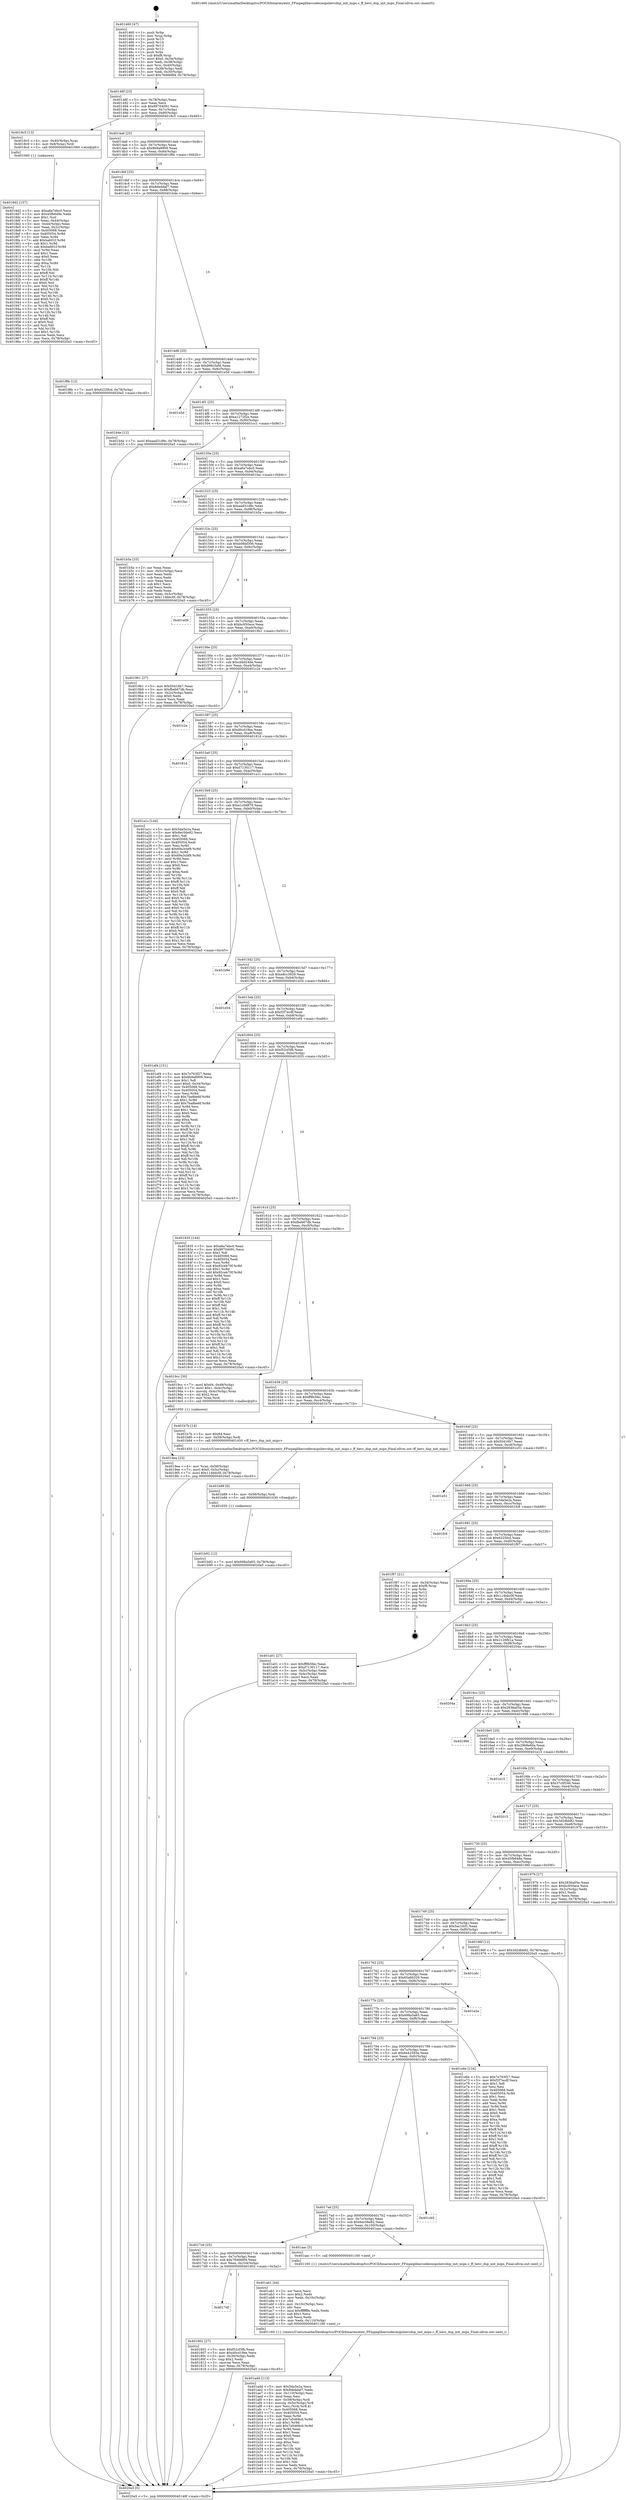 digraph "0x401460" {
  label = "0x401460 (/mnt/c/Users/mathe/Desktop/tcc/POCII/binaries/extr_FFmpeglibavcodecmipshevcdsp_init_mips.c_ff_hevc_dsp_init_mips_Final-ollvm.out::main(0))"
  labelloc = "t"
  node[shape=record]

  Entry [label="",width=0.3,height=0.3,shape=circle,fillcolor=black,style=filled]
  "0x40148f" [label="{
     0x40148f [23]\l
     | [instrs]\l
     &nbsp;&nbsp;0x40148f \<+3\>: mov -0x78(%rbp),%eax\l
     &nbsp;&nbsp;0x401492 \<+2\>: mov %eax,%ecx\l
     &nbsp;&nbsp;0x401494 \<+6\>: sub $0x89704091,%ecx\l
     &nbsp;&nbsp;0x40149a \<+3\>: mov %eax,-0x7c(%rbp)\l
     &nbsp;&nbsp;0x40149d \<+3\>: mov %ecx,-0x80(%rbp)\l
     &nbsp;&nbsp;0x4014a0 \<+6\>: je 00000000004018c5 \<main+0x465\>\l
  }"]
  "0x4018c5" [label="{
     0x4018c5 [13]\l
     | [instrs]\l
     &nbsp;&nbsp;0x4018c5 \<+4\>: mov -0x40(%rbp),%rax\l
     &nbsp;&nbsp;0x4018c9 \<+4\>: mov 0x8(%rax),%rdi\l
     &nbsp;&nbsp;0x4018cd \<+5\>: call 0000000000401060 \<atoi@plt\>\l
     | [calls]\l
     &nbsp;&nbsp;0x401060 \{1\} (unknown)\l
  }"]
  "0x4014a6" [label="{
     0x4014a6 [25]\l
     | [instrs]\l
     &nbsp;&nbsp;0x4014a6 \<+5\>: jmp 00000000004014ab \<main+0x4b\>\l
     &nbsp;&nbsp;0x4014ab \<+3\>: mov -0x7c(%rbp),%eax\l
     &nbsp;&nbsp;0x4014ae \<+5\>: sub $0x8b9a8909,%eax\l
     &nbsp;&nbsp;0x4014b3 \<+6\>: mov %eax,-0x84(%rbp)\l
     &nbsp;&nbsp;0x4014b9 \<+6\>: je 0000000000401f8b \<main+0xb2b\>\l
  }"]
  Exit [label="",width=0.3,height=0.3,shape=circle,fillcolor=black,style=filled,peripheries=2]
  "0x401f8b" [label="{
     0x401f8b [12]\l
     | [instrs]\l
     &nbsp;&nbsp;0x401f8b \<+7\>: movl $0x6225fcd,-0x78(%rbp)\l
     &nbsp;&nbsp;0x401f92 \<+5\>: jmp 00000000004020a5 \<main+0xc45\>\l
  }"]
  "0x4014bf" [label="{
     0x4014bf [25]\l
     | [instrs]\l
     &nbsp;&nbsp;0x4014bf \<+5\>: jmp 00000000004014c4 \<main+0x64\>\l
     &nbsp;&nbsp;0x4014c4 \<+3\>: mov -0x7c(%rbp),%eax\l
     &nbsp;&nbsp;0x4014c7 \<+5\>: sub $0x8deddaf7,%eax\l
     &nbsp;&nbsp;0x4014cc \<+6\>: mov %eax,-0x88(%rbp)\l
     &nbsp;&nbsp;0x4014d2 \<+6\>: je 0000000000401b4e \<main+0x6ee\>\l
  }"]
  "0x401b92" [label="{
     0x401b92 [12]\l
     | [instrs]\l
     &nbsp;&nbsp;0x401b92 \<+7\>: movl $0x698a5a65,-0x78(%rbp)\l
     &nbsp;&nbsp;0x401b99 \<+5\>: jmp 00000000004020a5 \<main+0xc45\>\l
  }"]
  "0x401b4e" [label="{
     0x401b4e [12]\l
     | [instrs]\l
     &nbsp;&nbsp;0x401b4e \<+7\>: movl $0xaad31d9c,-0x78(%rbp)\l
     &nbsp;&nbsp;0x401b55 \<+5\>: jmp 00000000004020a5 \<main+0xc45\>\l
  }"]
  "0x4014d8" [label="{
     0x4014d8 [25]\l
     | [instrs]\l
     &nbsp;&nbsp;0x4014d8 \<+5\>: jmp 00000000004014dd \<main+0x7d\>\l
     &nbsp;&nbsp;0x4014dd \<+3\>: mov -0x7c(%rbp),%eax\l
     &nbsp;&nbsp;0x4014e0 \<+5\>: sub $0x996c5efd,%eax\l
     &nbsp;&nbsp;0x4014e5 \<+6\>: mov %eax,-0x8c(%rbp)\l
     &nbsp;&nbsp;0x4014eb \<+6\>: je 0000000000401e5d \<main+0x9fd\>\l
  }"]
  "0x401b89" [label="{
     0x401b89 [9]\l
     | [instrs]\l
     &nbsp;&nbsp;0x401b89 \<+4\>: mov -0x58(%rbp),%rdi\l
     &nbsp;&nbsp;0x401b8d \<+5\>: call 0000000000401030 \<free@plt\>\l
     | [calls]\l
     &nbsp;&nbsp;0x401030 \{1\} (unknown)\l
  }"]
  "0x401e5d" [label="{
     0x401e5d\l
  }", style=dashed]
  "0x4014f1" [label="{
     0x4014f1 [25]\l
     | [instrs]\l
     &nbsp;&nbsp;0x4014f1 \<+5\>: jmp 00000000004014f6 \<main+0x96\>\l
     &nbsp;&nbsp;0x4014f6 \<+3\>: mov -0x7c(%rbp),%eax\l
     &nbsp;&nbsp;0x4014f9 \<+5\>: sub $0xa1272f2e,%eax\l
     &nbsp;&nbsp;0x4014fe \<+6\>: mov %eax,-0x90(%rbp)\l
     &nbsp;&nbsp;0x401504 \<+6\>: je 0000000000401cc1 \<main+0x861\>\l
  }"]
  "0x401add" [label="{
     0x401add [113]\l
     | [instrs]\l
     &nbsp;&nbsp;0x401add \<+5\>: mov $0x5da5e2a,%ecx\l
     &nbsp;&nbsp;0x401ae2 \<+5\>: mov $0x8deddaf7,%edx\l
     &nbsp;&nbsp;0x401ae7 \<+6\>: mov -0x110(%rbp),%esi\l
     &nbsp;&nbsp;0x401aed \<+3\>: imul %eax,%esi\l
     &nbsp;&nbsp;0x401af0 \<+4\>: mov -0x58(%rbp),%rdi\l
     &nbsp;&nbsp;0x401af4 \<+4\>: movslq -0x5c(%rbp),%r8\l
     &nbsp;&nbsp;0x401af8 \<+4\>: mov %esi,(%rdi,%r8,4)\l
     &nbsp;&nbsp;0x401afc \<+7\>: mov 0x405068,%eax\l
     &nbsp;&nbsp;0x401b03 \<+7\>: mov 0x405054,%esi\l
     &nbsp;&nbsp;0x401b0a \<+3\>: mov %eax,%r9d\l
     &nbsp;&nbsp;0x401b0d \<+7\>: sub $0x7a5468c0,%r9d\l
     &nbsp;&nbsp;0x401b14 \<+4\>: sub $0x1,%r9d\l
     &nbsp;&nbsp;0x401b18 \<+7\>: add $0x7a5468c0,%r9d\l
     &nbsp;&nbsp;0x401b1f \<+4\>: imul %r9d,%eax\l
     &nbsp;&nbsp;0x401b23 \<+3\>: and $0x1,%eax\l
     &nbsp;&nbsp;0x401b26 \<+3\>: cmp $0x0,%eax\l
     &nbsp;&nbsp;0x401b29 \<+4\>: sete %r10b\l
     &nbsp;&nbsp;0x401b2d \<+3\>: cmp $0xa,%esi\l
     &nbsp;&nbsp;0x401b30 \<+4\>: setl %r11b\l
     &nbsp;&nbsp;0x401b34 \<+3\>: mov %r10b,%bl\l
     &nbsp;&nbsp;0x401b37 \<+3\>: and %r11b,%bl\l
     &nbsp;&nbsp;0x401b3a \<+3\>: xor %r11b,%r10b\l
     &nbsp;&nbsp;0x401b3d \<+3\>: or %r10b,%bl\l
     &nbsp;&nbsp;0x401b40 \<+3\>: test $0x1,%bl\l
     &nbsp;&nbsp;0x401b43 \<+3\>: cmovne %edx,%ecx\l
     &nbsp;&nbsp;0x401b46 \<+3\>: mov %ecx,-0x78(%rbp)\l
     &nbsp;&nbsp;0x401b49 \<+5\>: jmp 00000000004020a5 \<main+0xc45\>\l
  }"]
  "0x401cc1" [label="{
     0x401cc1\l
  }", style=dashed]
  "0x40150a" [label="{
     0x40150a [25]\l
     | [instrs]\l
     &nbsp;&nbsp;0x40150a \<+5\>: jmp 000000000040150f \<main+0xaf\>\l
     &nbsp;&nbsp;0x40150f \<+3\>: mov -0x7c(%rbp),%eax\l
     &nbsp;&nbsp;0x401512 \<+5\>: sub $0xa6a7ebc0,%eax\l
     &nbsp;&nbsp;0x401517 \<+6\>: mov %eax,-0x94(%rbp)\l
     &nbsp;&nbsp;0x40151d \<+6\>: je 0000000000401fac \<main+0xb4c\>\l
  }"]
  "0x401ab1" [label="{
     0x401ab1 [44]\l
     | [instrs]\l
     &nbsp;&nbsp;0x401ab1 \<+2\>: xor %ecx,%ecx\l
     &nbsp;&nbsp;0x401ab3 \<+5\>: mov $0x2,%edx\l
     &nbsp;&nbsp;0x401ab8 \<+6\>: mov %edx,-0x10c(%rbp)\l
     &nbsp;&nbsp;0x401abe \<+1\>: cltd\l
     &nbsp;&nbsp;0x401abf \<+6\>: mov -0x10c(%rbp),%esi\l
     &nbsp;&nbsp;0x401ac5 \<+2\>: idiv %esi\l
     &nbsp;&nbsp;0x401ac7 \<+6\>: imul $0xfffffffe,%edx,%edx\l
     &nbsp;&nbsp;0x401acd \<+3\>: sub $0x1,%ecx\l
     &nbsp;&nbsp;0x401ad0 \<+2\>: sub %ecx,%edx\l
     &nbsp;&nbsp;0x401ad2 \<+6\>: mov %edx,-0x110(%rbp)\l
     &nbsp;&nbsp;0x401ad8 \<+5\>: call 0000000000401160 \<next_i\>\l
     | [calls]\l
     &nbsp;&nbsp;0x401160 \{1\} (/mnt/c/Users/mathe/Desktop/tcc/POCII/binaries/extr_FFmpeglibavcodecmipshevcdsp_init_mips.c_ff_hevc_dsp_init_mips_Final-ollvm.out::next_i)\l
  }"]
  "0x401fac" [label="{
     0x401fac\l
  }", style=dashed]
  "0x401523" [label="{
     0x401523 [25]\l
     | [instrs]\l
     &nbsp;&nbsp;0x401523 \<+5\>: jmp 0000000000401528 \<main+0xc8\>\l
     &nbsp;&nbsp;0x401528 \<+3\>: mov -0x7c(%rbp),%eax\l
     &nbsp;&nbsp;0x40152b \<+5\>: sub $0xaad31d9c,%eax\l
     &nbsp;&nbsp;0x401530 \<+6\>: mov %eax,-0x98(%rbp)\l
     &nbsp;&nbsp;0x401536 \<+6\>: je 0000000000401b5a \<main+0x6fa\>\l
  }"]
  "0x4019ea" [label="{
     0x4019ea [23]\l
     | [instrs]\l
     &nbsp;&nbsp;0x4019ea \<+4\>: mov %rax,-0x58(%rbp)\l
     &nbsp;&nbsp;0x4019ee \<+7\>: movl $0x0,-0x5c(%rbp)\l
     &nbsp;&nbsp;0x4019f5 \<+7\>: movl $0x114bbc0f,-0x78(%rbp)\l
     &nbsp;&nbsp;0x4019fc \<+5\>: jmp 00000000004020a5 \<main+0xc45\>\l
  }"]
  "0x401b5a" [label="{
     0x401b5a [33]\l
     | [instrs]\l
     &nbsp;&nbsp;0x401b5a \<+2\>: xor %eax,%eax\l
     &nbsp;&nbsp;0x401b5c \<+3\>: mov -0x5c(%rbp),%ecx\l
     &nbsp;&nbsp;0x401b5f \<+2\>: mov %eax,%edx\l
     &nbsp;&nbsp;0x401b61 \<+2\>: sub %ecx,%edx\l
     &nbsp;&nbsp;0x401b63 \<+2\>: mov %eax,%ecx\l
     &nbsp;&nbsp;0x401b65 \<+3\>: sub $0x1,%ecx\l
     &nbsp;&nbsp;0x401b68 \<+2\>: add %ecx,%edx\l
     &nbsp;&nbsp;0x401b6a \<+2\>: sub %edx,%eax\l
     &nbsp;&nbsp;0x401b6c \<+3\>: mov %eax,-0x5c(%rbp)\l
     &nbsp;&nbsp;0x401b6f \<+7\>: movl $0x114bbc0f,-0x78(%rbp)\l
     &nbsp;&nbsp;0x401b76 \<+5\>: jmp 00000000004020a5 \<main+0xc45\>\l
  }"]
  "0x40153c" [label="{
     0x40153c [25]\l
     | [instrs]\l
     &nbsp;&nbsp;0x40153c \<+5\>: jmp 0000000000401541 \<main+0xe1\>\l
     &nbsp;&nbsp;0x401541 \<+3\>: mov -0x7c(%rbp),%eax\l
     &nbsp;&nbsp;0x401544 \<+5\>: sub $0xb06bf306,%eax\l
     &nbsp;&nbsp;0x401549 \<+6\>: mov %eax,-0x9c(%rbp)\l
     &nbsp;&nbsp;0x40154f \<+6\>: je 0000000000401e09 \<main+0x9a9\>\l
  }"]
  "0x4018d2" [label="{
     0x4018d2 [157]\l
     | [instrs]\l
     &nbsp;&nbsp;0x4018d2 \<+5\>: mov $0xa6a7ebc0,%ecx\l
     &nbsp;&nbsp;0x4018d7 \<+5\>: mov $0x45fb648e,%edx\l
     &nbsp;&nbsp;0x4018dc \<+3\>: mov $0x1,%sil\l
     &nbsp;&nbsp;0x4018df \<+3\>: mov %eax,-0x44(%rbp)\l
     &nbsp;&nbsp;0x4018e2 \<+3\>: mov -0x44(%rbp),%eax\l
     &nbsp;&nbsp;0x4018e5 \<+3\>: mov %eax,-0x2c(%rbp)\l
     &nbsp;&nbsp;0x4018e8 \<+7\>: mov 0x405068,%eax\l
     &nbsp;&nbsp;0x4018ef \<+8\>: mov 0x405054,%r8d\l
     &nbsp;&nbsp;0x4018f7 \<+3\>: mov %eax,%r9d\l
     &nbsp;&nbsp;0x4018fa \<+7\>: add $0xba601f,%r9d\l
     &nbsp;&nbsp;0x401901 \<+4\>: sub $0x1,%r9d\l
     &nbsp;&nbsp;0x401905 \<+7\>: sub $0xba601f,%r9d\l
     &nbsp;&nbsp;0x40190c \<+4\>: imul %r9d,%eax\l
     &nbsp;&nbsp;0x401910 \<+3\>: and $0x1,%eax\l
     &nbsp;&nbsp;0x401913 \<+3\>: cmp $0x0,%eax\l
     &nbsp;&nbsp;0x401916 \<+4\>: sete %r10b\l
     &nbsp;&nbsp;0x40191a \<+4\>: cmp $0xa,%r8d\l
     &nbsp;&nbsp;0x40191e \<+4\>: setl %r11b\l
     &nbsp;&nbsp;0x401922 \<+3\>: mov %r10b,%bl\l
     &nbsp;&nbsp;0x401925 \<+3\>: xor $0xff,%bl\l
     &nbsp;&nbsp;0x401928 \<+3\>: mov %r11b,%r14b\l
     &nbsp;&nbsp;0x40192b \<+4\>: xor $0xff,%r14b\l
     &nbsp;&nbsp;0x40192f \<+4\>: xor $0x0,%sil\l
     &nbsp;&nbsp;0x401933 \<+3\>: mov %bl,%r15b\l
     &nbsp;&nbsp;0x401936 \<+4\>: and $0x0,%r15b\l
     &nbsp;&nbsp;0x40193a \<+3\>: and %sil,%r10b\l
     &nbsp;&nbsp;0x40193d \<+3\>: mov %r14b,%r12b\l
     &nbsp;&nbsp;0x401940 \<+4\>: and $0x0,%r12b\l
     &nbsp;&nbsp;0x401944 \<+3\>: and %sil,%r11b\l
     &nbsp;&nbsp;0x401947 \<+3\>: or %r10b,%r15b\l
     &nbsp;&nbsp;0x40194a \<+3\>: or %r11b,%r12b\l
     &nbsp;&nbsp;0x40194d \<+3\>: xor %r12b,%r15b\l
     &nbsp;&nbsp;0x401950 \<+3\>: or %r14b,%bl\l
     &nbsp;&nbsp;0x401953 \<+3\>: xor $0xff,%bl\l
     &nbsp;&nbsp;0x401956 \<+4\>: or $0x0,%sil\l
     &nbsp;&nbsp;0x40195a \<+3\>: and %sil,%bl\l
     &nbsp;&nbsp;0x40195d \<+3\>: or %bl,%r15b\l
     &nbsp;&nbsp;0x401960 \<+4\>: test $0x1,%r15b\l
     &nbsp;&nbsp;0x401964 \<+3\>: cmovne %edx,%ecx\l
     &nbsp;&nbsp;0x401967 \<+3\>: mov %ecx,-0x78(%rbp)\l
     &nbsp;&nbsp;0x40196a \<+5\>: jmp 00000000004020a5 \<main+0xc45\>\l
  }"]
  "0x401e09" [label="{
     0x401e09\l
  }", style=dashed]
  "0x401555" [label="{
     0x401555 [25]\l
     | [instrs]\l
     &nbsp;&nbsp;0x401555 \<+5\>: jmp 000000000040155a \<main+0xfa\>\l
     &nbsp;&nbsp;0x40155a \<+3\>: mov -0x7c(%rbp),%eax\l
     &nbsp;&nbsp;0x40155d \<+5\>: sub $0xbc950ace,%eax\l
     &nbsp;&nbsp;0x401562 \<+6\>: mov %eax,-0xa0(%rbp)\l
     &nbsp;&nbsp;0x401568 \<+6\>: je 00000000004019b1 \<main+0x551\>\l
  }"]
  "0x401460" [label="{
     0x401460 [47]\l
     | [instrs]\l
     &nbsp;&nbsp;0x401460 \<+1\>: push %rbp\l
     &nbsp;&nbsp;0x401461 \<+3\>: mov %rsp,%rbp\l
     &nbsp;&nbsp;0x401464 \<+2\>: push %r15\l
     &nbsp;&nbsp;0x401466 \<+2\>: push %r14\l
     &nbsp;&nbsp;0x401468 \<+2\>: push %r13\l
     &nbsp;&nbsp;0x40146a \<+2\>: push %r12\l
     &nbsp;&nbsp;0x40146c \<+1\>: push %rbx\l
     &nbsp;&nbsp;0x40146d \<+7\>: sub $0xf8,%rsp\l
     &nbsp;&nbsp;0x401474 \<+7\>: movl $0x0,-0x34(%rbp)\l
     &nbsp;&nbsp;0x40147b \<+3\>: mov %edi,-0x38(%rbp)\l
     &nbsp;&nbsp;0x40147e \<+4\>: mov %rsi,-0x40(%rbp)\l
     &nbsp;&nbsp;0x401482 \<+3\>: mov -0x38(%rbp),%edi\l
     &nbsp;&nbsp;0x401485 \<+3\>: mov %edi,-0x30(%rbp)\l
     &nbsp;&nbsp;0x401488 \<+7\>: movl $0x784668f4,-0x78(%rbp)\l
  }"]
  "0x4019b1" [label="{
     0x4019b1 [27]\l
     | [instrs]\l
     &nbsp;&nbsp;0x4019b1 \<+5\>: mov $0x50416b7,%eax\l
     &nbsp;&nbsp;0x4019b6 \<+5\>: mov $0xfbeb67db,%ecx\l
     &nbsp;&nbsp;0x4019bb \<+3\>: mov -0x2c(%rbp),%edx\l
     &nbsp;&nbsp;0x4019be \<+3\>: cmp $0x0,%edx\l
     &nbsp;&nbsp;0x4019c1 \<+3\>: cmove %ecx,%eax\l
     &nbsp;&nbsp;0x4019c4 \<+3\>: mov %eax,-0x78(%rbp)\l
     &nbsp;&nbsp;0x4019c7 \<+5\>: jmp 00000000004020a5 \<main+0xc45\>\l
  }"]
  "0x40156e" [label="{
     0x40156e [25]\l
     | [instrs]\l
     &nbsp;&nbsp;0x40156e \<+5\>: jmp 0000000000401573 \<main+0x113\>\l
     &nbsp;&nbsp;0x401573 \<+3\>: mov -0x7c(%rbp),%eax\l
     &nbsp;&nbsp;0x401576 \<+5\>: sub $0xcbbd24de,%eax\l
     &nbsp;&nbsp;0x40157b \<+6\>: mov %eax,-0xa4(%rbp)\l
     &nbsp;&nbsp;0x401581 \<+6\>: je 0000000000401c2e \<main+0x7ce\>\l
  }"]
  "0x4020a5" [label="{
     0x4020a5 [5]\l
     | [instrs]\l
     &nbsp;&nbsp;0x4020a5 \<+5\>: jmp 000000000040148f \<main+0x2f\>\l
  }"]
  "0x401c2e" [label="{
     0x401c2e\l
  }", style=dashed]
  "0x401587" [label="{
     0x401587 [25]\l
     | [instrs]\l
     &nbsp;&nbsp;0x401587 \<+5\>: jmp 000000000040158c \<main+0x12c\>\l
     &nbsp;&nbsp;0x40158c \<+3\>: mov -0x7c(%rbp),%eax\l
     &nbsp;&nbsp;0x40158f \<+5\>: sub $0xd0cd19ee,%eax\l
     &nbsp;&nbsp;0x401594 \<+6\>: mov %eax,-0xa8(%rbp)\l
     &nbsp;&nbsp;0x40159a \<+6\>: je 000000000040181d \<main+0x3bd\>\l
  }"]
  "0x4017df" [label="{
     0x4017df\l
  }", style=dashed]
  "0x40181d" [label="{
     0x40181d\l
  }", style=dashed]
  "0x4015a0" [label="{
     0x4015a0 [25]\l
     | [instrs]\l
     &nbsp;&nbsp;0x4015a0 \<+5\>: jmp 00000000004015a5 \<main+0x145\>\l
     &nbsp;&nbsp;0x4015a5 \<+3\>: mov -0x7c(%rbp),%eax\l
     &nbsp;&nbsp;0x4015a8 \<+5\>: sub $0xd7130117,%eax\l
     &nbsp;&nbsp;0x4015ad \<+6\>: mov %eax,-0xac(%rbp)\l
     &nbsp;&nbsp;0x4015b3 \<+6\>: je 0000000000401a1c \<main+0x5bc\>\l
  }"]
  "0x401802" [label="{
     0x401802 [27]\l
     | [instrs]\l
     &nbsp;&nbsp;0x401802 \<+5\>: mov $0xf52cf3fb,%eax\l
     &nbsp;&nbsp;0x401807 \<+5\>: mov $0xd0cd19ee,%ecx\l
     &nbsp;&nbsp;0x40180c \<+3\>: mov -0x30(%rbp),%edx\l
     &nbsp;&nbsp;0x40180f \<+3\>: cmp $0x2,%edx\l
     &nbsp;&nbsp;0x401812 \<+3\>: cmovne %ecx,%eax\l
     &nbsp;&nbsp;0x401815 \<+3\>: mov %eax,-0x78(%rbp)\l
     &nbsp;&nbsp;0x401818 \<+5\>: jmp 00000000004020a5 \<main+0xc45\>\l
  }"]
  "0x401a1c" [label="{
     0x401a1c [144]\l
     | [instrs]\l
     &nbsp;&nbsp;0x401a1c \<+5\>: mov $0x5da5e2a,%eax\l
     &nbsp;&nbsp;0x401a21 \<+5\>: mov $0x6ec56e82,%ecx\l
     &nbsp;&nbsp;0x401a26 \<+2\>: mov $0x1,%dl\l
     &nbsp;&nbsp;0x401a28 \<+7\>: mov 0x405068,%esi\l
     &nbsp;&nbsp;0x401a2f \<+7\>: mov 0x405054,%edi\l
     &nbsp;&nbsp;0x401a36 \<+3\>: mov %esi,%r8d\l
     &nbsp;&nbsp;0x401a39 \<+7\>: add $0x69a3cbf9,%r8d\l
     &nbsp;&nbsp;0x401a40 \<+4\>: sub $0x1,%r8d\l
     &nbsp;&nbsp;0x401a44 \<+7\>: sub $0x69a3cbf9,%r8d\l
     &nbsp;&nbsp;0x401a4b \<+4\>: imul %r8d,%esi\l
     &nbsp;&nbsp;0x401a4f \<+3\>: and $0x1,%esi\l
     &nbsp;&nbsp;0x401a52 \<+3\>: cmp $0x0,%esi\l
     &nbsp;&nbsp;0x401a55 \<+4\>: sete %r9b\l
     &nbsp;&nbsp;0x401a59 \<+3\>: cmp $0xa,%edi\l
     &nbsp;&nbsp;0x401a5c \<+4\>: setl %r10b\l
     &nbsp;&nbsp;0x401a60 \<+3\>: mov %r9b,%r11b\l
     &nbsp;&nbsp;0x401a63 \<+4\>: xor $0xff,%r11b\l
     &nbsp;&nbsp;0x401a67 \<+3\>: mov %r10b,%bl\l
     &nbsp;&nbsp;0x401a6a \<+3\>: xor $0xff,%bl\l
     &nbsp;&nbsp;0x401a6d \<+3\>: xor $0x0,%dl\l
     &nbsp;&nbsp;0x401a70 \<+3\>: mov %r11b,%r14b\l
     &nbsp;&nbsp;0x401a73 \<+4\>: and $0x0,%r14b\l
     &nbsp;&nbsp;0x401a77 \<+3\>: and %dl,%r9b\l
     &nbsp;&nbsp;0x401a7a \<+3\>: mov %bl,%r15b\l
     &nbsp;&nbsp;0x401a7d \<+4\>: and $0x0,%r15b\l
     &nbsp;&nbsp;0x401a81 \<+3\>: and %dl,%r10b\l
     &nbsp;&nbsp;0x401a84 \<+3\>: or %r9b,%r14b\l
     &nbsp;&nbsp;0x401a87 \<+3\>: or %r10b,%r15b\l
     &nbsp;&nbsp;0x401a8a \<+3\>: xor %r15b,%r14b\l
     &nbsp;&nbsp;0x401a8d \<+3\>: or %bl,%r11b\l
     &nbsp;&nbsp;0x401a90 \<+4\>: xor $0xff,%r11b\l
     &nbsp;&nbsp;0x401a94 \<+3\>: or $0x0,%dl\l
     &nbsp;&nbsp;0x401a97 \<+3\>: and %dl,%r11b\l
     &nbsp;&nbsp;0x401a9a \<+3\>: or %r11b,%r14b\l
     &nbsp;&nbsp;0x401a9d \<+4\>: test $0x1,%r14b\l
     &nbsp;&nbsp;0x401aa1 \<+3\>: cmovne %ecx,%eax\l
     &nbsp;&nbsp;0x401aa4 \<+3\>: mov %eax,-0x78(%rbp)\l
     &nbsp;&nbsp;0x401aa7 \<+5\>: jmp 00000000004020a5 \<main+0xc45\>\l
  }"]
  "0x4015b9" [label="{
     0x4015b9 [25]\l
     | [instrs]\l
     &nbsp;&nbsp;0x4015b9 \<+5\>: jmp 00000000004015be \<main+0x15e\>\l
     &nbsp;&nbsp;0x4015be \<+3\>: mov -0x7c(%rbp),%eax\l
     &nbsp;&nbsp;0x4015c1 \<+5\>: sub $0xe1c0d870,%eax\l
     &nbsp;&nbsp;0x4015c6 \<+6\>: mov %eax,-0xb0(%rbp)\l
     &nbsp;&nbsp;0x4015cc \<+6\>: je 0000000000401b9e \<main+0x73e\>\l
  }"]
  "0x4017c6" [label="{
     0x4017c6 [25]\l
     | [instrs]\l
     &nbsp;&nbsp;0x4017c6 \<+5\>: jmp 00000000004017cb \<main+0x36b\>\l
     &nbsp;&nbsp;0x4017cb \<+3\>: mov -0x7c(%rbp),%eax\l
     &nbsp;&nbsp;0x4017ce \<+5\>: sub $0x784668f4,%eax\l
     &nbsp;&nbsp;0x4017d3 \<+6\>: mov %eax,-0x104(%rbp)\l
     &nbsp;&nbsp;0x4017d9 \<+6\>: je 0000000000401802 \<main+0x3a2\>\l
  }"]
  "0x401b9e" [label="{
     0x401b9e\l
  }", style=dashed]
  "0x4015d2" [label="{
     0x4015d2 [25]\l
     | [instrs]\l
     &nbsp;&nbsp;0x4015d2 \<+5\>: jmp 00000000004015d7 \<main+0x177\>\l
     &nbsp;&nbsp;0x4015d7 \<+3\>: mov -0x7c(%rbp),%eax\l
     &nbsp;&nbsp;0x4015da \<+5\>: sub $0xe8cc3929,%eax\l
     &nbsp;&nbsp;0x4015df \<+6\>: mov %eax,-0xb4(%rbp)\l
     &nbsp;&nbsp;0x4015e5 \<+6\>: je 0000000000401d34 \<main+0x8d4\>\l
  }"]
  "0x401aac" [label="{
     0x401aac [5]\l
     | [instrs]\l
     &nbsp;&nbsp;0x401aac \<+5\>: call 0000000000401160 \<next_i\>\l
     | [calls]\l
     &nbsp;&nbsp;0x401160 \{1\} (/mnt/c/Users/mathe/Desktop/tcc/POCII/binaries/extr_FFmpeglibavcodecmipshevcdsp_init_mips.c_ff_hevc_dsp_init_mips_Final-ollvm.out::next_i)\l
  }"]
  "0x401d34" [label="{
     0x401d34\l
  }", style=dashed]
  "0x4015eb" [label="{
     0x4015eb [25]\l
     | [instrs]\l
     &nbsp;&nbsp;0x4015eb \<+5\>: jmp 00000000004015f0 \<main+0x190\>\l
     &nbsp;&nbsp;0x4015f0 \<+3\>: mov -0x7c(%rbp),%eax\l
     &nbsp;&nbsp;0x4015f3 \<+5\>: sub $0xf2f7ecdf,%eax\l
     &nbsp;&nbsp;0x4015f8 \<+6\>: mov %eax,-0xb8(%rbp)\l
     &nbsp;&nbsp;0x4015fe \<+6\>: je 0000000000401ef4 \<main+0xa94\>\l
  }"]
  "0x4017ad" [label="{
     0x4017ad [25]\l
     | [instrs]\l
     &nbsp;&nbsp;0x4017ad \<+5\>: jmp 00000000004017b2 \<main+0x352\>\l
     &nbsp;&nbsp;0x4017b2 \<+3\>: mov -0x7c(%rbp),%eax\l
     &nbsp;&nbsp;0x4017b5 \<+5\>: sub $0x6ec56e82,%eax\l
     &nbsp;&nbsp;0x4017ba \<+6\>: mov %eax,-0x100(%rbp)\l
     &nbsp;&nbsp;0x4017c0 \<+6\>: je 0000000000401aac \<main+0x64c\>\l
  }"]
  "0x401ef4" [label="{
     0x401ef4 [151]\l
     | [instrs]\l
     &nbsp;&nbsp;0x401ef4 \<+5\>: mov $0x7e763f27,%eax\l
     &nbsp;&nbsp;0x401ef9 \<+5\>: mov $0x8b9a8909,%ecx\l
     &nbsp;&nbsp;0x401efe \<+2\>: mov $0x1,%dl\l
     &nbsp;&nbsp;0x401f00 \<+7\>: movl $0x0,-0x34(%rbp)\l
     &nbsp;&nbsp;0x401f07 \<+7\>: mov 0x405068,%esi\l
     &nbsp;&nbsp;0x401f0e \<+7\>: mov 0x405054,%edi\l
     &nbsp;&nbsp;0x401f15 \<+3\>: mov %esi,%r8d\l
     &nbsp;&nbsp;0x401f18 \<+7\>: sub $0x7ba8be6f,%r8d\l
     &nbsp;&nbsp;0x401f1f \<+4\>: sub $0x1,%r8d\l
     &nbsp;&nbsp;0x401f23 \<+7\>: add $0x7ba8be6f,%r8d\l
     &nbsp;&nbsp;0x401f2a \<+4\>: imul %r8d,%esi\l
     &nbsp;&nbsp;0x401f2e \<+3\>: and $0x1,%esi\l
     &nbsp;&nbsp;0x401f31 \<+3\>: cmp $0x0,%esi\l
     &nbsp;&nbsp;0x401f34 \<+4\>: sete %r9b\l
     &nbsp;&nbsp;0x401f38 \<+3\>: cmp $0xa,%edi\l
     &nbsp;&nbsp;0x401f3b \<+4\>: setl %r10b\l
     &nbsp;&nbsp;0x401f3f \<+3\>: mov %r9b,%r11b\l
     &nbsp;&nbsp;0x401f42 \<+4\>: xor $0xff,%r11b\l
     &nbsp;&nbsp;0x401f46 \<+3\>: mov %r10b,%bl\l
     &nbsp;&nbsp;0x401f49 \<+3\>: xor $0xff,%bl\l
     &nbsp;&nbsp;0x401f4c \<+3\>: xor $0x1,%dl\l
     &nbsp;&nbsp;0x401f4f \<+3\>: mov %r11b,%r14b\l
     &nbsp;&nbsp;0x401f52 \<+4\>: and $0xff,%r14b\l
     &nbsp;&nbsp;0x401f56 \<+3\>: and %dl,%r9b\l
     &nbsp;&nbsp;0x401f59 \<+3\>: mov %bl,%r15b\l
     &nbsp;&nbsp;0x401f5c \<+4\>: and $0xff,%r15b\l
     &nbsp;&nbsp;0x401f60 \<+3\>: and %dl,%r10b\l
     &nbsp;&nbsp;0x401f63 \<+3\>: or %r9b,%r14b\l
     &nbsp;&nbsp;0x401f66 \<+3\>: or %r10b,%r15b\l
     &nbsp;&nbsp;0x401f69 \<+3\>: xor %r15b,%r14b\l
     &nbsp;&nbsp;0x401f6c \<+3\>: or %bl,%r11b\l
     &nbsp;&nbsp;0x401f6f \<+4\>: xor $0xff,%r11b\l
     &nbsp;&nbsp;0x401f73 \<+3\>: or $0x1,%dl\l
     &nbsp;&nbsp;0x401f76 \<+3\>: and %dl,%r11b\l
     &nbsp;&nbsp;0x401f79 \<+3\>: or %r11b,%r14b\l
     &nbsp;&nbsp;0x401f7c \<+4\>: test $0x1,%r14b\l
     &nbsp;&nbsp;0x401f80 \<+3\>: cmovne %ecx,%eax\l
     &nbsp;&nbsp;0x401f83 \<+3\>: mov %eax,-0x78(%rbp)\l
     &nbsp;&nbsp;0x401f86 \<+5\>: jmp 00000000004020a5 \<main+0xc45\>\l
  }"]
  "0x401604" [label="{
     0x401604 [25]\l
     | [instrs]\l
     &nbsp;&nbsp;0x401604 \<+5\>: jmp 0000000000401609 \<main+0x1a9\>\l
     &nbsp;&nbsp;0x401609 \<+3\>: mov -0x7c(%rbp),%eax\l
     &nbsp;&nbsp;0x40160c \<+5\>: sub $0xf52cf3fb,%eax\l
     &nbsp;&nbsp;0x401611 \<+6\>: mov %eax,-0xbc(%rbp)\l
     &nbsp;&nbsp;0x401617 \<+6\>: je 0000000000401835 \<main+0x3d5\>\l
  }"]
  "0x401cb5" [label="{
     0x401cb5\l
  }", style=dashed]
  "0x401835" [label="{
     0x401835 [144]\l
     | [instrs]\l
     &nbsp;&nbsp;0x401835 \<+5\>: mov $0xa6a7ebc0,%eax\l
     &nbsp;&nbsp;0x40183a \<+5\>: mov $0x89704091,%ecx\l
     &nbsp;&nbsp;0x40183f \<+2\>: mov $0x1,%dl\l
     &nbsp;&nbsp;0x401841 \<+7\>: mov 0x405068,%esi\l
     &nbsp;&nbsp;0x401848 \<+7\>: mov 0x405054,%edi\l
     &nbsp;&nbsp;0x40184f \<+3\>: mov %esi,%r8d\l
     &nbsp;&nbsp;0x401852 \<+7\>: sub $0x92ceb70f,%r8d\l
     &nbsp;&nbsp;0x401859 \<+4\>: sub $0x1,%r8d\l
     &nbsp;&nbsp;0x40185d \<+7\>: add $0x92ceb70f,%r8d\l
     &nbsp;&nbsp;0x401864 \<+4\>: imul %r8d,%esi\l
     &nbsp;&nbsp;0x401868 \<+3\>: and $0x1,%esi\l
     &nbsp;&nbsp;0x40186b \<+3\>: cmp $0x0,%esi\l
     &nbsp;&nbsp;0x40186e \<+4\>: sete %r9b\l
     &nbsp;&nbsp;0x401872 \<+3\>: cmp $0xa,%edi\l
     &nbsp;&nbsp;0x401875 \<+4\>: setl %r10b\l
     &nbsp;&nbsp;0x401879 \<+3\>: mov %r9b,%r11b\l
     &nbsp;&nbsp;0x40187c \<+4\>: xor $0xff,%r11b\l
     &nbsp;&nbsp;0x401880 \<+3\>: mov %r10b,%bl\l
     &nbsp;&nbsp;0x401883 \<+3\>: xor $0xff,%bl\l
     &nbsp;&nbsp;0x401886 \<+3\>: xor $0x1,%dl\l
     &nbsp;&nbsp;0x401889 \<+3\>: mov %r11b,%r14b\l
     &nbsp;&nbsp;0x40188c \<+4\>: and $0xff,%r14b\l
     &nbsp;&nbsp;0x401890 \<+3\>: and %dl,%r9b\l
     &nbsp;&nbsp;0x401893 \<+3\>: mov %bl,%r15b\l
     &nbsp;&nbsp;0x401896 \<+4\>: and $0xff,%r15b\l
     &nbsp;&nbsp;0x40189a \<+3\>: and %dl,%r10b\l
     &nbsp;&nbsp;0x40189d \<+3\>: or %r9b,%r14b\l
     &nbsp;&nbsp;0x4018a0 \<+3\>: or %r10b,%r15b\l
     &nbsp;&nbsp;0x4018a3 \<+3\>: xor %r15b,%r14b\l
     &nbsp;&nbsp;0x4018a6 \<+3\>: or %bl,%r11b\l
     &nbsp;&nbsp;0x4018a9 \<+4\>: xor $0xff,%r11b\l
     &nbsp;&nbsp;0x4018ad \<+3\>: or $0x1,%dl\l
     &nbsp;&nbsp;0x4018b0 \<+3\>: and %dl,%r11b\l
     &nbsp;&nbsp;0x4018b3 \<+3\>: or %r11b,%r14b\l
     &nbsp;&nbsp;0x4018b6 \<+4\>: test $0x1,%r14b\l
     &nbsp;&nbsp;0x4018ba \<+3\>: cmovne %ecx,%eax\l
     &nbsp;&nbsp;0x4018bd \<+3\>: mov %eax,-0x78(%rbp)\l
     &nbsp;&nbsp;0x4018c0 \<+5\>: jmp 00000000004020a5 \<main+0xc45\>\l
  }"]
  "0x40161d" [label="{
     0x40161d [25]\l
     | [instrs]\l
     &nbsp;&nbsp;0x40161d \<+5\>: jmp 0000000000401622 \<main+0x1c2\>\l
     &nbsp;&nbsp;0x401622 \<+3\>: mov -0x7c(%rbp),%eax\l
     &nbsp;&nbsp;0x401625 \<+5\>: sub $0xfbeb67db,%eax\l
     &nbsp;&nbsp;0x40162a \<+6\>: mov %eax,-0xc0(%rbp)\l
     &nbsp;&nbsp;0x401630 \<+6\>: je 00000000004019cc \<main+0x56c\>\l
  }"]
  "0x401794" [label="{
     0x401794 [25]\l
     | [instrs]\l
     &nbsp;&nbsp;0x401794 \<+5\>: jmp 0000000000401799 \<main+0x339\>\l
     &nbsp;&nbsp;0x401799 \<+3\>: mov -0x7c(%rbp),%eax\l
     &nbsp;&nbsp;0x40179c \<+5\>: sub $0x6e42593e,%eax\l
     &nbsp;&nbsp;0x4017a1 \<+6\>: mov %eax,-0xfc(%rbp)\l
     &nbsp;&nbsp;0x4017a7 \<+6\>: je 0000000000401cb5 \<main+0x855\>\l
  }"]
  "0x4019cc" [label="{
     0x4019cc [30]\l
     | [instrs]\l
     &nbsp;&nbsp;0x4019cc \<+7\>: movl $0x64,-0x48(%rbp)\l
     &nbsp;&nbsp;0x4019d3 \<+7\>: movl $0x1,-0x4c(%rbp)\l
     &nbsp;&nbsp;0x4019da \<+4\>: movslq -0x4c(%rbp),%rax\l
     &nbsp;&nbsp;0x4019de \<+4\>: shl $0x2,%rax\l
     &nbsp;&nbsp;0x4019e2 \<+3\>: mov %rax,%rdi\l
     &nbsp;&nbsp;0x4019e5 \<+5\>: call 0000000000401050 \<malloc@plt\>\l
     | [calls]\l
     &nbsp;&nbsp;0x401050 \{1\} (unknown)\l
  }"]
  "0x401636" [label="{
     0x401636 [25]\l
     | [instrs]\l
     &nbsp;&nbsp;0x401636 \<+5\>: jmp 000000000040163b \<main+0x1db\>\l
     &nbsp;&nbsp;0x40163b \<+3\>: mov -0x7c(%rbp),%eax\l
     &nbsp;&nbsp;0x40163e \<+5\>: sub $0xff9b5fec,%eax\l
     &nbsp;&nbsp;0x401643 \<+6\>: mov %eax,-0xc4(%rbp)\l
     &nbsp;&nbsp;0x401649 \<+6\>: je 0000000000401b7b \<main+0x71b\>\l
  }"]
  "0x401e6e" [label="{
     0x401e6e [134]\l
     | [instrs]\l
     &nbsp;&nbsp;0x401e6e \<+5\>: mov $0x7e763f27,%eax\l
     &nbsp;&nbsp;0x401e73 \<+5\>: mov $0xf2f7ecdf,%ecx\l
     &nbsp;&nbsp;0x401e78 \<+2\>: mov $0x1,%dl\l
     &nbsp;&nbsp;0x401e7a \<+2\>: xor %esi,%esi\l
     &nbsp;&nbsp;0x401e7c \<+7\>: mov 0x405068,%edi\l
     &nbsp;&nbsp;0x401e83 \<+8\>: mov 0x405054,%r8d\l
     &nbsp;&nbsp;0x401e8b \<+3\>: sub $0x1,%esi\l
     &nbsp;&nbsp;0x401e8e \<+3\>: mov %edi,%r9d\l
     &nbsp;&nbsp;0x401e91 \<+3\>: add %esi,%r9d\l
     &nbsp;&nbsp;0x401e94 \<+4\>: imul %r9d,%edi\l
     &nbsp;&nbsp;0x401e98 \<+3\>: and $0x1,%edi\l
     &nbsp;&nbsp;0x401e9b \<+3\>: cmp $0x0,%edi\l
     &nbsp;&nbsp;0x401e9e \<+4\>: sete %r10b\l
     &nbsp;&nbsp;0x401ea2 \<+4\>: cmp $0xa,%r8d\l
     &nbsp;&nbsp;0x401ea6 \<+4\>: setl %r11b\l
     &nbsp;&nbsp;0x401eaa \<+3\>: mov %r10b,%bl\l
     &nbsp;&nbsp;0x401ead \<+3\>: xor $0xff,%bl\l
     &nbsp;&nbsp;0x401eb0 \<+3\>: mov %r11b,%r14b\l
     &nbsp;&nbsp;0x401eb3 \<+4\>: xor $0xff,%r14b\l
     &nbsp;&nbsp;0x401eb7 \<+3\>: xor $0x1,%dl\l
     &nbsp;&nbsp;0x401eba \<+3\>: mov %bl,%r15b\l
     &nbsp;&nbsp;0x401ebd \<+4\>: and $0xff,%r15b\l
     &nbsp;&nbsp;0x401ec1 \<+3\>: and %dl,%r10b\l
     &nbsp;&nbsp;0x401ec4 \<+3\>: mov %r14b,%r12b\l
     &nbsp;&nbsp;0x401ec7 \<+4\>: and $0xff,%r12b\l
     &nbsp;&nbsp;0x401ecb \<+3\>: and %dl,%r11b\l
     &nbsp;&nbsp;0x401ece \<+3\>: or %r10b,%r15b\l
     &nbsp;&nbsp;0x401ed1 \<+3\>: or %r11b,%r12b\l
     &nbsp;&nbsp;0x401ed4 \<+3\>: xor %r12b,%r15b\l
     &nbsp;&nbsp;0x401ed7 \<+3\>: or %r14b,%bl\l
     &nbsp;&nbsp;0x401eda \<+3\>: xor $0xff,%bl\l
     &nbsp;&nbsp;0x401edd \<+3\>: or $0x1,%dl\l
     &nbsp;&nbsp;0x401ee0 \<+2\>: and %dl,%bl\l
     &nbsp;&nbsp;0x401ee2 \<+3\>: or %bl,%r15b\l
     &nbsp;&nbsp;0x401ee5 \<+4\>: test $0x1,%r15b\l
     &nbsp;&nbsp;0x401ee9 \<+3\>: cmovne %ecx,%eax\l
     &nbsp;&nbsp;0x401eec \<+3\>: mov %eax,-0x78(%rbp)\l
     &nbsp;&nbsp;0x401eef \<+5\>: jmp 00000000004020a5 \<main+0xc45\>\l
  }"]
  "0x401b7b" [label="{
     0x401b7b [14]\l
     | [instrs]\l
     &nbsp;&nbsp;0x401b7b \<+5\>: mov $0x64,%esi\l
     &nbsp;&nbsp;0x401b80 \<+4\>: mov -0x58(%rbp),%rdi\l
     &nbsp;&nbsp;0x401b84 \<+5\>: call 0000000000401450 \<ff_hevc_dsp_init_mips\>\l
     | [calls]\l
     &nbsp;&nbsp;0x401450 \{1\} (/mnt/c/Users/mathe/Desktop/tcc/POCII/binaries/extr_FFmpeglibavcodecmipshevcdsp_init_mips.c_ff_hevc_dsp_init_mips_Final-ollvm.out::ff_hevc_dsp_init_mips)\l
  }"]
  "0x40164f" [label="{
     0x40164f [25]\l
     | [instrs]\l
     &nbsp;&nbsp;0x40164f \<+5\>: jmp 0000000000401654 \<main+0x1f4\>\l
     &nbsp;&nbsp;0x401654 \<+3\>: mov -0x7c(%rbp),%eax\l
     &nbsp;&nbsp;0x401657 \<+5\>: sub $0x50416b7,%eax\l
     &nbsp;&nbsp;0x40165c \<+6\>: mov %eax,-0xc8(%rbp)\l
     &nbsp;&nbsp;0x401662 \<+6\>: je 0000000000401e51 \<main+0x9f1\>\l
  }"]
  "0x40177b" [label="{
     0x40177b [25]\l
     | [instrs]\l
     &nbsp;&nbsp;0x40177b \<+5\>: jmp 0000000000401780 \<main+0x320\>\l
     &nbsp;&nbsp;0x401780 \<+3\>: mov -0x7c(%rbp),%eax\l
     &nbsp;&nbsp;0x401783 \<+5\>: sub $0x698a5a65,%eax\l
     &nbsp;&nbsp;0x401788 \<+6\>: mov %eax,-0xf8(%rbp)\l
     &nbsp;&nbsp;0x40178e \<+6\>: je 0000000000401e6e \<main+0xa0e\>\l
  }"]
  "0x401e51" [label="{
     0x401e51\l
  }", style=dashed]
  "0x401668" [label="{
     0x401668 [25]\l
     | [instrs]\l
     &nbsp;&nbsp;0x401668 \<+5\>: jmp 000000000040166d \<main+0x20d\>\l
     &nbsp;&nbsp;0x40166d \<+3\>: mov -0x7c(%rbp),%eax\l
     &nbsp;&nbsp;0x401670 \<+5\>: sub $0x5da5e2a,%eax\l
     &nbsp;&nbsp;0x401675 \<+6\>: mov %eax,-0xcc(%rbp)\l
     &nbsp;&nbsp;0x40167b \<+6\>: je 0000000000401fc8 \<main+0xb68\>\l
  }"]
  "0x401e2e" [label="{
     0x401e2e\l
  }", style=dashed]
  "0x401fc8" [label="{
     0x401fc8\l
  }", style=dashed]
  "0x401681" [label="{
     0x401681 [25]\l
     | [instrs]\l
     &nbsp;&nbsp;0x401681 \<+5\>: jmp 0000000000401686 \<main+0x226\>\l
     &nbsp;&nbsp;0x401686 \<+3\>: mov -0x7c(%rbp),%eax\l
     &nbsp;&nbsp;0x401689 \<+5\>: sub $0x6225fcd,%eax\l
     &nbsp;&nbsp;0x40168e \<+6\>: mov %eax,-0xd0(%rbp)\l
     &nbsp;&nbsp;0x401694 \<+6\>: je 0000000000401f97 \<main+0xb37\>\l
  }"]
  "0x401762" [label="{
     0x401762 [25]\l
     | [instrs]\l
     &nbsp;&nbsp;0x401762 \<+5\>: jmp 0000000000401767 \<main+0x307\>\l
     &nbsp;&nbsp;0x401767 \<+3\>: mov -0x7c(%rbp),%eax\l
     &nbsp;&nbsp;0x40176a \<+5\>: sub $0x65a66329,%eax\l
     &nbsp;&nbsp;0x40176f \<+6\>: mov %eax,-0xf4(%rbp)\l
     &nbsp;&nbsp;0x401775 \<+6\>: je 0000000000401e2e \<main+0x9ce\>\l
  }"]
  "0x401f97" [label="{
     0x401f97 [21]\l
     | [instrs]\l
     &nbsp;&nbsp;0x401f97 \<+3\>: mov -0x34(%rbp),%eax\l
     &nbsp;&nbsp;0x401f9a \<+7\>: add $0xf8,%rsp\l
     &nbsp;&nbsp;0x401fa1 \<+1\>: pop %rbx\l
     &nbsp;&nbsp;0x401fa2 \<+2\>: pop %r12\l
     &nbsp;&nbsp;0x401fa4 \<+2\>: pop %r13\l
     &nbsp;&nbsp;0x401fa6 \<+2\>: pop %r14\l
     &nbsp;&nbsp;0x401fa8 \<+2\>: pop %r15\l
     &nbsp;&nbsp;0x401faa \<+1\>: pop %rbp\l
     &nbsp;&nbsp;0x401fab \<+1\>: ret\l
  }"]
  "0x40169a" [label="{
     0x40169a [25]\l
     | [instrs]\l
     &nbsp;&nbsp;0x40169a \<+5\>: jmp 000000000040169f \<main+0x23f\>\l
     &nbsp;&nbsp;0x40169f \<+3\>: mov -0x7c(%rbp),%eax\l
     &nbsp;&nbsp;0x4016a2 \<+5\>: sub $0x114bbc0f,%eax\l
     &nbsp;&nbsp;0x4016a7 \<+6\>: mov %eax,-0xd4(%rbp)\l
     &nbsp;&nbsp;0x4016ad \<+6\>: je 0000000000401a01 \<main+0x5a1\>\l
  }"]
  "0x401cdc" [label="{
     0x401cdc\l
  }", style=dashed]
  "0x401a01" [label="{
     0x401a01 [27]\l
     | [instrs]\l
     &nbsp;&nbsp;0x401a01 \<+5\>: mov $0xff9b5fec,%eax\l
     &nbsp;&nbsp;0x401a06 \<+5\>: mov $0xd7130117,%ecx\l
     &nbsp;&nbsp;0x401a0b \<+3\>: mov -0x5c(%rbp),%edx\l
     &nbsp;&nbsp;0x401a0e \<+3\>: cmp -0x4c(%rbp),%edx\l
     &nbsp;&nbsp;0x401a11 \<+3\>: cmovl %ecx,%eax\l
     &nbsp;&nbsp;0x401a14 \<+3\>: mov %eax,-0x78(%rbp)\l
     &nbsp;&nbsp;0x401a17 \<+5\>: jmp 00000000004020a5 \<main+0xc45\>\l
  }"]
  "0x4016b3" [label="{
     0x4016b3 [25]\l
     | [instrs]\l
     &nbsp;&nbsp;0x4016b3 \<+5\>: jmp 00000000004016b8 \<main+0x258\>\l
     &nbsp;&nbsp;0x4016b8 \<+3\>: mov -0x7c(%rbp),%eax\l
     &nbsp;&nbsp;0x4016bb \<+5\>: sub $0x2126fb1a,%eax\l
     &nbsp;&nbsp;0x4016c0 \<+6\>: mov %eax,-0xd8(%rbp)\l
     &nbsp;&nbsp;0x4016c6 \<+6\>: je 000000000040204a \<main+0xbea\>\l
  }"]
  "0x401749" [label="{
     0x401749 [25]\l
     | [instrs]\l
     &nbsp;&nbsp;0x401749 \<+5\>: jmp 000000000040174e \<main+0x2ee\>\l
     &nbsp;&nbsp;0x40174e \<+3\>: mov -0x7c(%rbp),%eax\l
     &nbsp;&nbsp;0x401751 \<+5\>: sub $0x5ac1fcf1,%eax\l
     &nbsp;&nbsp;0x401756 \<+6\>: mov %eax,-0xf0(%rbp)\l
     &nbsp;&nbsp;0x40175c \<+6\>: je 0000000000401cdc \<main+0x87c\>\l
  }"]
  "0x40204a" [label="{
     0x40204a\l
  }", style=dashed]
  "0x4016cc" [label="{
     0x4016cc [25]\l
     | [instrs]\l
     &nbsp;&nbsp;0x4016cc \<+5\>: jmp 00000000004016d1 \<main+0x271\>\l
     &nbsp;&nbsp;0x4016d1 \<+3\>: mov -0x7c(%rbp),%eax\l
     &nbsp;&nbsp;0x4016d4 \<+5\>: sub $0x2836a05e,%eax\l
     &nbsp;&nbsp;0x4016d9 \<+6\>: mov %eax,-0xdc(%rbp)\l
     &nbsp;&nbsp;0x4016df \<+6\>: je 0000000000401996 \<main+0x536\>\l
  }"]
  "0x40196f" [label="{
     0x40196f [12]\l
     | [instrs]\l
     &nbsp;&nbsp;0x40196f \<+7\>: movl $0x3d2dbb82,-0x78(%rbp)\l
     &nbsp;&nbsp;0x401976 \<+5\>: jmp 00000000004020a5 \<main+0xc45\>\l
  }"]
  "0x401996" [label="{
     0x401996\l
  }", style=dashed]
  "0x4016e5" [label="{
     0x4016e5 [25]\l
     | [instrs]\l
     &nbsp;&nbsp;0x4016e5 \<+5\>: jmp 00000000004016ea \<main+0x28a\>\l
     &nbsp;&nbsp;0x4016ea \<+3\>: mov -0x7c(%rbp),%eax\l
     &nbsp;&nbsp;0x4016ed \<+5\>: sub $0x29b9e60a,%eax\l
     &nbsp;&nbsp;0x4016f2 \<+6\>: mov %eax,-0xe0(%rbp)\l
     &nbsp;&nbsp;0x4016f8 \<+6\>: je 0000000000401e15 \<main+0x9b5\>\l
  }"]
  "0x401730" [label="{
     0x401730 [25]\l
     | [instrs]\l
     &nbsp;&nbsp;0x401730 \<+5\>: jmp 0000000000401735 \<main+0x2d5\>\l
     &nbsp;&nbsp;0x401735 \<+3\>: mov -0x7c(%rbp),%eax\l
     &nbsp;&nbsp;0x401738 \<+5\>: sub $0x45fb648e,%eax\l
     &nbsp;&nbsp;0x40173d \<+6\>: mov %eax,-0xec(%rbp)\l
     &nbsp;&nbsp;0x401743 \<+6\>: je 000000000040196f \<main+0x50f\>\l
  }"]
  "0x401e15" [label="{
     0x401e15\l
  }", style=dashed]
  "0x4016fe" [label="{
     0x4016fe [25]\l
     | [instrs]\l
     &nbsp;&nbsp;0x4016fe \<+5\>: jmp 0000000000401703 \<main+0x2a3\>\l
     &nbsp;&nbsp;0x401703 \<+3\>: mov -0x7c(%rbp),%eax\l
     &nbsp;&nbsp;0x401706 \<+5\>: sub $0x37c0f246,%eax\l
     &nbsp;&nbsp;0x40170b \<+6\>: mov %eax,-0xe4(%rbp)\l
     &nbsp;&nbsp;0x401711 \<+6\>: je 0000000000402015 \<main+0xbb5\>\l
  }"]
  "0x40197b" [label="{
     0x40197b [27]\l
     | [instrs]\l
     &nbsp;&nbsp;0x40197b \<+5\>: mov $0x2836a05e,%eax\l
     &nbsp;&nbsp;0x401980 \<+5\>: mov $0xbc950ace,%ecx\l
     &nbsp;&nbsp;0x401985 \<+3\>: mov -0x2c(%rbp),%edx\l
     &nbsp;&nbsp;0x401988 \<+3\>: cmp $0x1,%edx\l
     &nbsp;&nbsp;0x40198b \<+3\>: cmovl %ecx,%eax\l
     &nbsp;&nbsp;0x40198e \<+3\>: mov %eax,-0x78(%rbp)\l
     &nbsp;&nbsp;0x401991 \<+5\>: jmp 00000000004020a5 \<main+0xc45\>\l
  }"]
  "0x402015" [label="{
     0x402015\l
  }", style=dashed]
  "0x401717" [label="{
     0x401717 [25]\l
     | [instrs]\l
     &nbsp;&nbsp;0x401717 \<+5\>: jmp 000000000040171c \<main+0x2bc\>\l
     &nbsp;&nbsp;0x40171c \<+3\>: mov -0x7c(%rbp),%eax\l
     &nbsp;&nbsp;0x40171f \<+5\>: sub $0x3d2dbb82,%eax\l
     &nbsp;&nbsp;0x401724 \<+6\>: mov %eax,-0xe8(%rbp)\l
     &nbsp;&nbsp;0x40172a \<+6\>: je 000000000040197b \<main+0x51b\>\l
  }"]
  Entry -> "0x401460" [label=" 1"]
  "0x40148f" -> "0x4018c5" [label=" 1"]
  "0x40148f" -> "0x4014a6" [label=" 17"]
  "0x401f97" -> Exit [label=" 1"]
  "0x4014a6" -> "0x401f8b" [label=" 1"]
  "0x4014a6" -> "0x4014bf" [label=" 16"]
  "0x401f8b" -> "0x4020a5" [label=" 1"]
  "0x4014bf" -> "0x401b4e" [label=" 1"]
  "0x4014bf" -> "0x4014d8" [label=" 15"]
  "0x401ef4" -> "0x4020a5" [label=" 1"]
  "0x4014d8" -> "0x401e5d" [label=" 0"]
  "0x4014d8" -> "0x4014f1" [label=" 15"]
  "0x401e6e" -> "0x4020a5" [label=" 1"]
  "0x4014f1" -> "0x401cc1" [label=" 0"]
  "0x4014f1" -> "0x40150a" [label=" 15"]
  "0x401b92" -> "0x4020a5" [label=" 1"]
  "0x40150a" -> "0x401fac" [label=" 0"]
  "0x40150a" -> "0x401523" [label=" 15"]
  "0x401b89" -> "0x401b92" [label=" 1"]
  "0x401523" -> "0x401b5a" [label=" 1"]
  "0x401523" -> "0x40153c" [label=" 14"]
  "0x401b7b" -> "0x401b89" [label=" 1"]
  "0x40153c" -> "0x401e09" [label=" 0"]
  "0x40153c" -> "0x401555" [label=" 14"]
  "0x401b5a" -> "0x4020a5" [label=" 1"]
  "0x401555" -> "0x4019b1" [label=" 1"]
  "0x401555" -> "0x40156e" [label=" 13"]
  "0x401b4e" -> "0x4020a5" [label=" 1"]
  "0x40156e" -> "0x401c2e" [label=" 0"]
  "0x40156e" -> "0x401587" [label=" 13"]
  "0x401add" -> "0x4020a5" [label=" 1"]
  "0x401587" -> "0x40181d" [label=" 0"]
  "0x401587" -> "0x4015a0" [label=" 13"]
  "0x401ab1" -> "0x401add" [label=" 1"]
  "0x4015a0" -> "0x401a1c" [label=" 1"]
  "0x4015a0" -> "0x4015b9" [label=" 12"]
  "0x401aac" -> "0x401ab1" [label=" 1"]
  "0x4015b9" -> "0x401b9e" [label=" 0"]
  "0x4015b9" -> "0x4015d2" [label=" 12"]
  "0x401a01" -> "0x4020a5" [label=" 2"]
  "0x4015d2" -> "0x401d34" [label=" 0"]
  "0x4015d2" -> "0x4015eb" [label=" 12"]
  "0x4019ea" -> "0x4020a5" [label=" 1"]
  "0x4015eb" -> "0x401ef4" [label=" 1"]
  "0x4015eb" -> "0x401604" [label=" 11"]
  "0x4019b1" -> "0x4020a5" [label=" 1"]
  "0x401604" -> "0x401835" [label=" 1"]
  "0x401604" -> "0x40161d" [label=" 10"]
  "0x40197b" -> "0x4020a5" [label=" 1"]
  "0x40161d" -> "0x4019cc" [label=" 1"]
  "0x40161d" -> "0x401636" [label=" 9"]
  "0x4018d2" -> "0x4020a5" [label=" 1"]
  "0x401636" -> "0x401b7b" [label=" 1"]
  "0x401636" -> "0x40164f" [label=" 8"]
  "0x4018c5" -> "0x4018d2" [label=" 1"]
  "0x40164f" -> "0x401e51" [label=" 0"]
  "0x40164f" -> "0x401668" [label=" 8"]
  "0x4020a5" -> "0x40148f" [label=" 17"]
  "0x401668" -> "0x401fc8" [label=" 0"]
  "0x401668" -> "0x401681" [label=" 8"]
  "0x401460" -> "0x40148f" [label=" 1"]
  "0x401681" -> "0x401f97" [label=" 1"]
  "0x401681" -> "0x40169a" [label=" 7"]
  "0x4017c6" -> "0x4017df" [label=" 0"]
  "0x40169a" -> "0x401a01" [label=" 2"]
  "0x40169a" -> "0x4016b3" [label=" 5"]
  "0x4017c6" -> "0x401802" [label=" 1"]
  "0x4016b3" -> "0x40204a" [label=" 0"]
  "0x4016b3" -> "0x4016cc" [label=" 5"]
  "0x4017ad" -> "0x4017c6" [label=" 1"]
  "0x4016cc" -> "0x401996" [label=" 0"]
  "0x4016cc" -> "0x4016e5" [label=" 5"]
  "0x4017ad" -> "0x401aac" [label=" 1"]
  "0x4016e5" -> "0x401e15" [label=" 0"]
  "0x4016e5" -> "0x4016fe" [label=" 5"]
  "0x401794" -> "0x4017ad" [label=" 2"]
  "0x4016fe" -> "0x402015" [label=" 0"]
  "0x4016fe" -> "0x401717" [label=" 5"]
  "0x401794" -> "0x401cb5" [label=" 0"]
  "0x401717" -> "0x40197b" [label=" 1"]
  "0x401717" -> "0x401730" [label=" 4"]
  "0x4019cc" -> "0x4019ea" [label=" 1"]
  "0x401730" -> "0x40196f" [label=" 1"]
  "0x401730" -> "0x401749" [label=" 3"]
  "0x401a1c" -> "0x4020a5" [label=" 1"]
  "0x401749" -> "0x401cdc" [label=" 0"]
  "0x401749" -> "0x401762" [label=" 3"]
  "0x401802" -> "0x4020a5" [label=" 1"]
  "0x401762" -> "0x401e2e" [label=" 0"]
  "0x401762" -> "0x40177b" [label=" 3"]
  "0x401835" -> "0x4020a5" [label=" 1"]
  "0x40177b" -> "0x401e6e" [label=" 1"]
  "0x40177b" -> "0x401794" [label=" 2"]
  "0x40196f" -> "0x4020a5" [label=" 1"]
}
